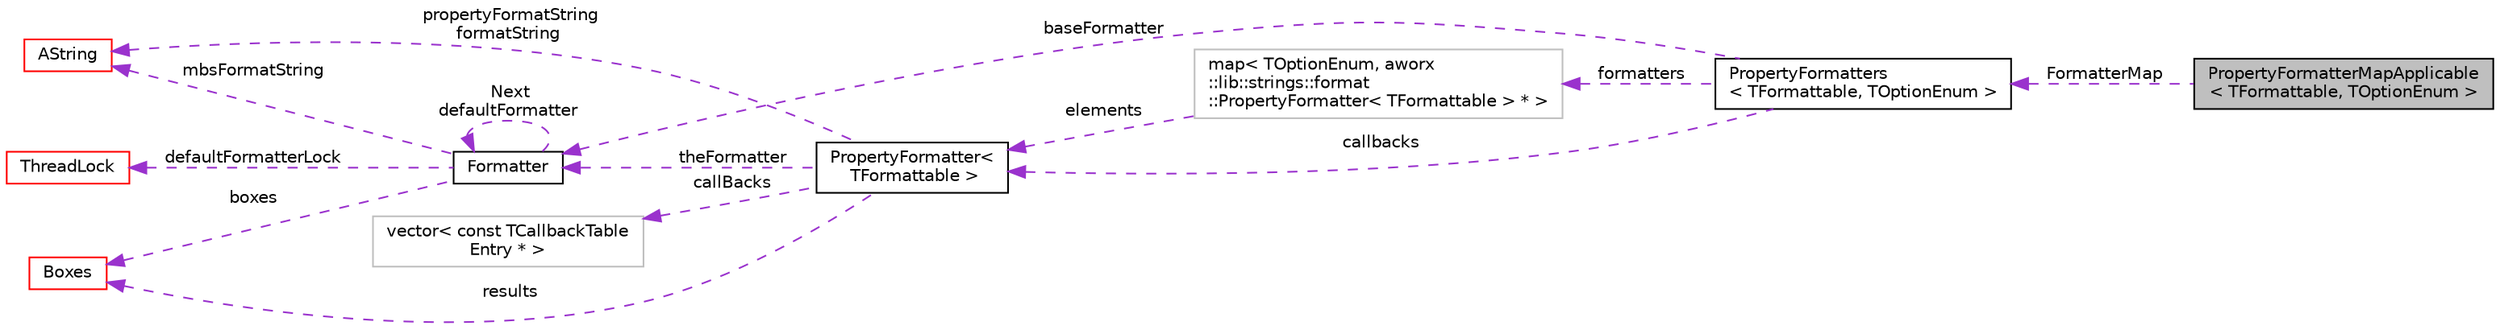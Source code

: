 digraph "PropertyFormatterMapApplicable&lt; TFormattable, TOptionEnum &gt;"
{
  edge [fontname="Helvetica",fontsize="10",labelfontname="Helvetica",labelfontsize="10"];
  node [fontname="Helvetica",fontsize="10",shape=record];
  rankdir="LR";
  Node1 [label="PropertyFormatterMapApplicable\l\< TFormattable, TOptionEnum \>",height=0.2,width=0.4,color="black", fillcolor="grey75", style="filled", fontcolor="black"];
  Node2 -> Node1 [dir="back",color="darkorchid3",fontsize="10",style="dashed",label=" FormatterMap" ,fontname="Helvetica"];
  Node2 [label="PropertyFormatters\l\< TFormattable, TOptionEnum \>",height=0.2,width=0.4,color="black", fillcolor="white", style="filled",URL="$classaworx_1_1lib_1_1strings_1_1format_1_1PropertyFormatters.html"];
  Node3 -> Node2 [dir="back",color="darkorchid3",fontsize="10",style="dashed",label=" baseFormatter" ,fontname="Helvetica"];
  Node3 [label="Formatter",height=0.2,width=0.4,color="black", fillcolor="white", style="filled",URL="$classaworx_1_1lib_1_1strings_1_1format_1_1Formatter.html",tooltip="[DOX_ALIB_ENUM_META_DATA_SPECIFCATION_using_enum] "];
  Node3 -> Node3 [dir="back",color="darkorchid3",fontsize="10",style="dashed",label=" Next\ndefaultFormatter" ,fontname="Helvetica"];
  Node4 -> Node3 [dir="back",color="darkorchid3",fontsize="10",style="dashed",label=" mbsFormatString" ,fontname="Helvetica"];
  Node4 [label="AString",height=0.2,width=0.4,color="red", fillcolor="white", style="filled",URL="$classaworx_1_1lib_1_1strings_1_1AString.html"];
  Node7 -> Node3 [dir="back",color="darkorchid3",fontsize="10",style="dashed",label=" defaultFormatterLock" ,fontname="Helvetica"];
  Node7 [label="ThreadLock",height=0.2,width=0.4,color="red", fillcolor="white", style="filled",URL="$classaworx_1_1lib_1_1threads_1_1ThreadLock.html"];
  Node13 -> Node3 [dir="back",color="darkorchid3",fontsize="10",style="dashed",label=" boxes" ,fontname="Helvetica"];
  Node13 [label="Boxes",height=0.2,width=0.4,color="red", fillcolor="white", style="filled",URL="$classaworx_1_1lib_1_1boxing_1_1Boxes.html"];
  Node16 -> Node2 [dir="back",color="darkorchid3",fontsize="10",style="dashed",label=" callbacks" ,fontname="Helvetica"];
  Node16 [label="PropertyFormatter\<\l TFormattable \>",height=0.2,width=0.4,color="black", fillcolor="white", style="filled",URL="$classaworx_1_1lib_1_1strings_1_1format_1_1PropertyFormatter.html"];
  Node3 -> Node16 [dir="back",color="darkorchid3",fontsize="10",style="dashed",label=" theFormatter" ,fontname="Helvetica"];
  Node4 -> Node16 [dir="back",color="darkorchid3",fontsize="10",style="dashed",label=" propertyFormatString\nformatString" ,fontname="Helvetica"];
  Node13 -> Node16 [dir="back",color="darkorchid3",fontsize="10",style="dashed",label=" results" ,fontname="Helvetica"];
  Node17 -> Node16 [dir="back",color="darkorchid3",fontsize="10",style="dashed",label=" callBacks" ,fontname="Helvetica"];
  Node17 [label="vector\< const TCallbackTable\lEntry * \>",height=0.2,width=0.4,color="grey75", fillcolor="white", style="filled"];
  Node18 -> Node2 [dir="back",color="darkorchid3",fontsize="10",style="dashed",label=" formatters" ,fontname="Helvetica"];
  Node18 [label="map\< TOptionEnum, aworx\l::lib::strings::format\l::PropertyFormatter\< TFormattable \> * \>",height=0.2,width=0.4,color="grey75", fillcolor="white", style="filled"];
  Node16 -> Node18 [dir="back",color="darkorchid3",fontsize="10",style="dashed",label=" elements" ,fontname="Helvetica"];
}
